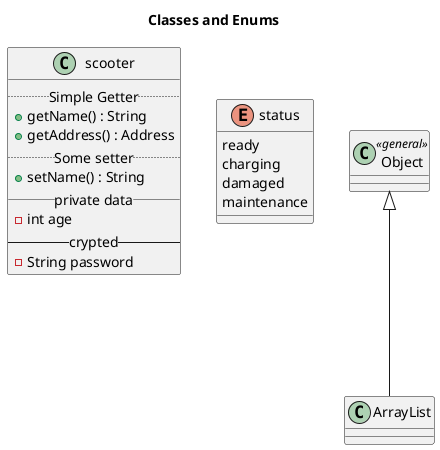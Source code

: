@startuml



title Classes and Enums


skinparam componentStyle uml2



class scooter {
  .. Simple Getter ..
  + getName() : String
  + getAddress() : Address
  .. Some setter ..
  + setName() : String
  __ private data __
  -int age
  -- crypted --
  -String password
}

enum status {
ready
charging
damaged
maintenance
}



class Object << general >>
Object <|--- ArrayList

@enduml